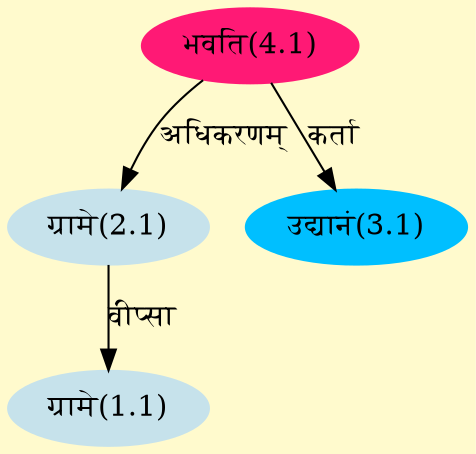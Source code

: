 digraph G{
rankdir=BT;
 compound=true;
 bgcolor="lemonchiffon1";
Node1_1 [style=filled, color="#C6E2EB" label = "ग्रामे(1.1)"]
Node2_1 [style=filled, color="#C6E2EB" label = "ग्रामे(2.1)"]
Node4_1 [style=filled, color="#FF1975" label = "भवति(4.1)"]
Node3_1 [style=filled, color="#00BFFF" label = "उद्यानं(3.1)"]
/* Start of Relations section */

Node1_1 -> Node2_1 [  label="वीप्सा"  dir="back" ]
Node2_1 -> Node4_1 [  label="अधिकरणम्"  dir="back" ]
Node3_1 -> Node4_1 [  label="कर्ता"  dir="back" ]
}

